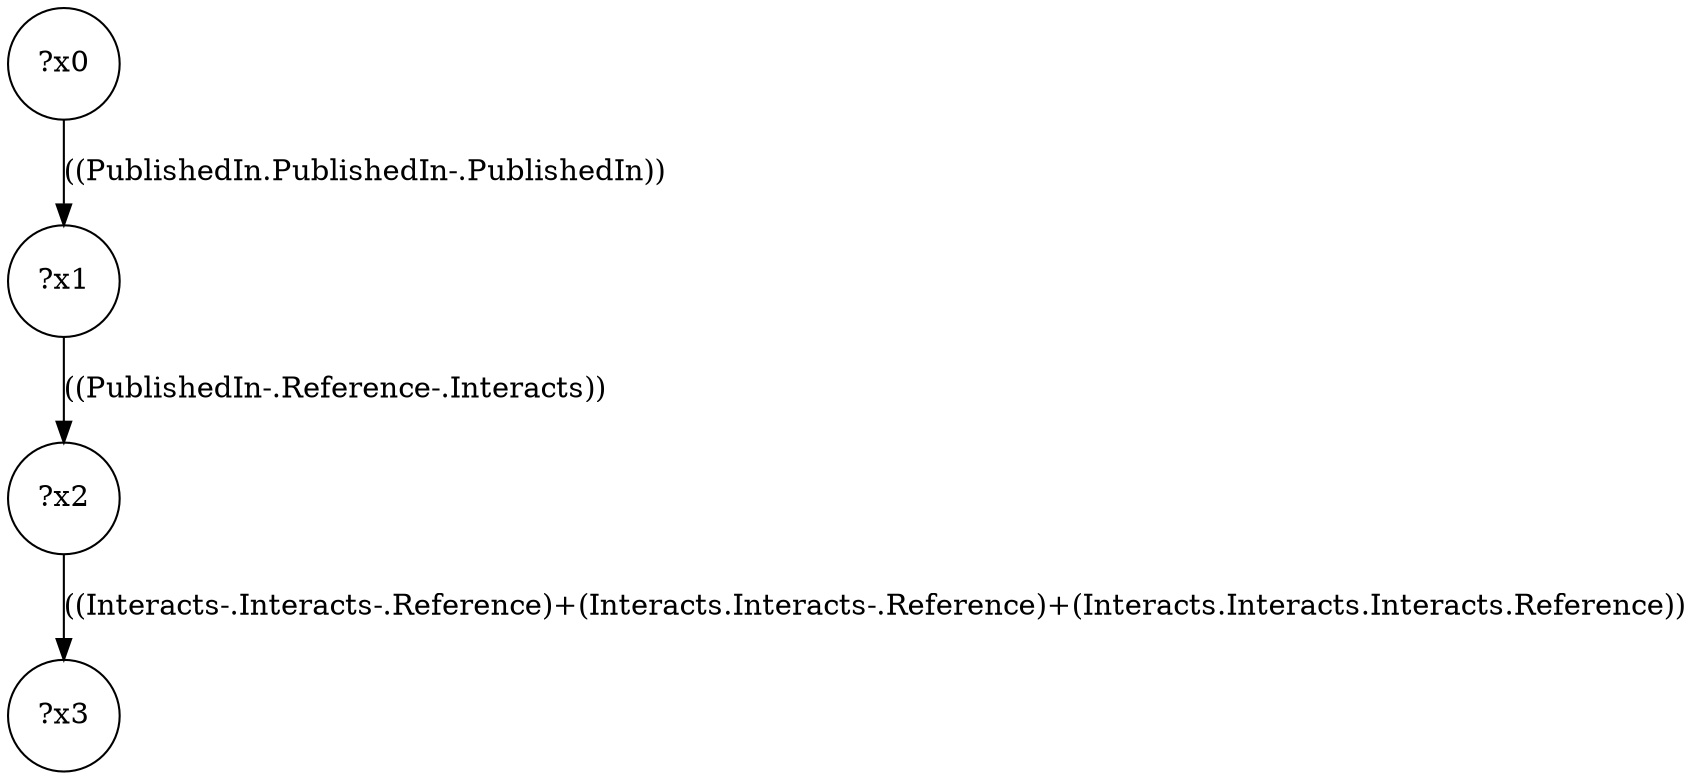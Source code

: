 digraph g {
	x0 [shape=circle, label="?x0"];
	x1 [shape=circle, label="?x1"];
	x0 -> x1 [label="((PublishedIn.PublishedIn-.PublishedIn))"];
	x2 [shape=circle, label="?x2"];
	x1 -> x2 [label="((PublishedIn-.Reference-.Interacts))"];
	x3 [shape=circle, label="?x3"];
	x2 -> x3 [label="((Interacts-.Interacts-.Reference)+(Interacts.Interacts-.Reference)+(Interacts.Interacts.Interacts.Reference))"];
}
